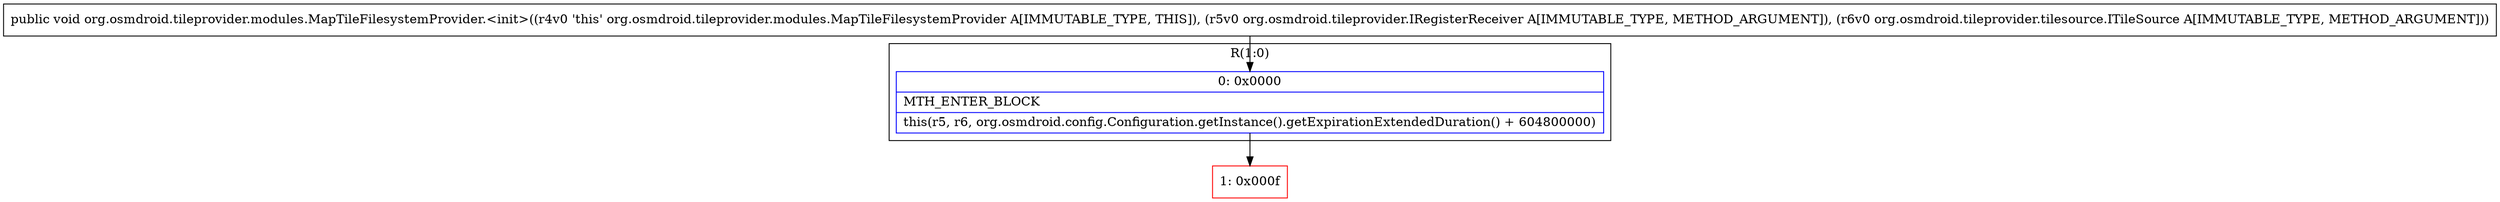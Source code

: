 digraph "CFG fororg.osmdroid.tileprovider.modules.MapTileFilesystemProvider.\<init\>(Lorg\/osmdroid\/tileprovider\/IRegisterReceiver;Lorg\/osmdroid\/tileprovider\/tilesource\/ITileSource;)V" {
subgraph cluster_Region_159700253 {
label = "R(1:0)";
node [shape=record,color=blue];
Node_0 [shape=record,label="{0\:\ 0x0000|MTH_ENTER_BLOCK\l|this(r5, r6, org.osmdroid.config.Configuration.getInstance().getExpirationExtendedDuration() + 604800000)\l}"];
}
Node_1 [shape=record,color=red,label="{1\:\ 0x000f}"];
MethodNode[shape=record,label="{public void org.osmdroid.tileprovider.modules.MapTileFilesystemProvider.\<init\>((r4v0 'this' org.osmdroid.tileprovider.modules.MapTileFilesystemProvider A[IMMUTABLE_TYPE, THIS]), (r5v0 org.osmdroid.tileprovider.IRegisterReceiver A[IMMUTABLE_TYPE, METHOD_ARGUMENT]), (r6v0 org.osmdroid.tileprovider.tilesource.ITileSource A[IMMUTABLE_TYPE, METHOD_ARGUMENT])) }"];
MethodNode -> Node_0;
Node_0 -> Node_1;
}

